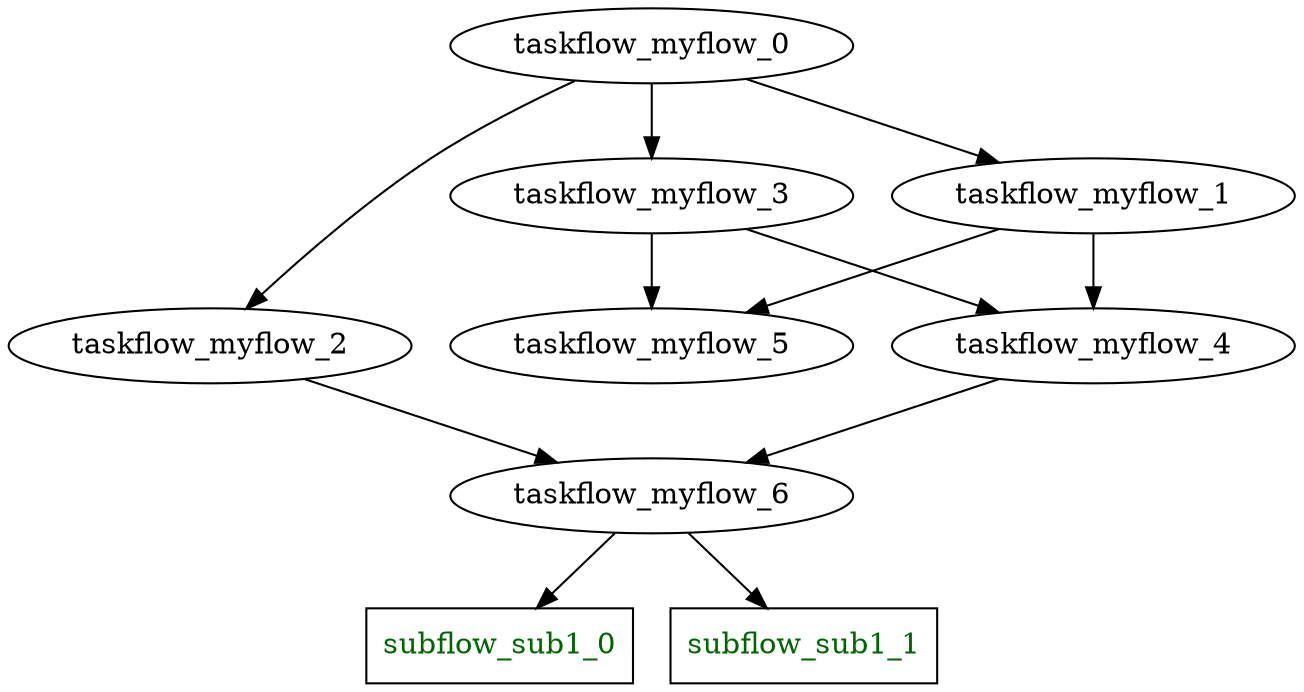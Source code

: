 digraph gr { 
taskflow_myflow_0->taskflow_myflow_1;
taskflow_myflow_0->taskflow_myflow_2;
taskflow_myflow_0->taskflow_myflow_3;
taskflow_myflow_1->taskflow_myflow_4;
taskflow_myflow_1->taskflow_myflow_5;
taskflow_myflow_2->taskflow_myflow_6;
taskflow_myflow_3->taskflow_myflow_4;
taskflow_myflow_3->taskflow_myflow_5;
taskflow_myflow_4->taskflow_myflow_6;
taskflow_myflow_5;
subflow_sub1_0[fontcolor=darkgreen, shape=box];
taskflow_myflow_6->subflow_sub1_0[fontcolor=darkgreen];
subflow_sub1_0[fontcolor=darkgreen];
subflow_sub1_1[fontcolor=darkgreen, shape=box];
taskflow_myflow_6->subflow_sub1_1[fontcolor=darkgreen];
subflow_sub1_1[fontcolor=darkgreen];
taskflow_myflow_6;
}
